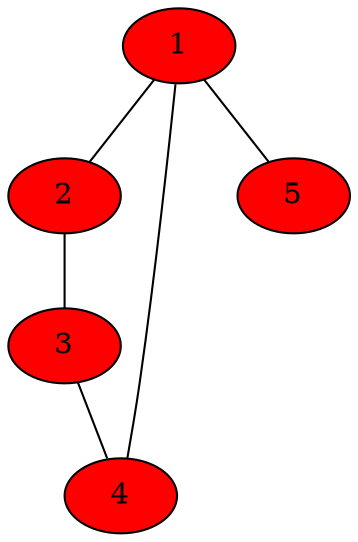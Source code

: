 graph dothi
{
1 [fillcolor=red, style=filled];2 [fillcolor=red, style=filled];3 [fillcolor=red, style=filled];4 [fillcolor=red, style=filled];5 [fillcolor=red, style=filled];
1 -- 2;1 -- 4;1 -- 5;2 -- 3;3 -- 4;
}